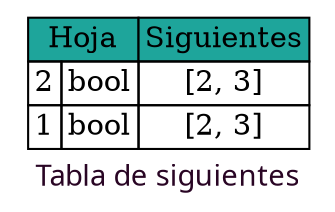 digraph H {
 dpi=200; 
    graph [label=< <font color= "#290524" face="Impact" size="30">Tabla de siguientes</font> >];
  parent [
   shape=plaintext
   label=<
     <table border='0' cellborder='1' cellspacing='0'>
       <tr>
            <td bgcolor="#1EA59B" colspan="2">Hoja</td>
            <td bgcolor="#1EA59B" colspan="1">Siguientes</td>
        </tr>
       
       <tr>
            <td>2</td>
            <td>bool</td>
            <td>[2, 3]</td>
        </tr><tr>
            <td>1</td>
            <td>bool</td>
            <td>[2, 3]</td>
        </tr>
     </table>
  >];
}
